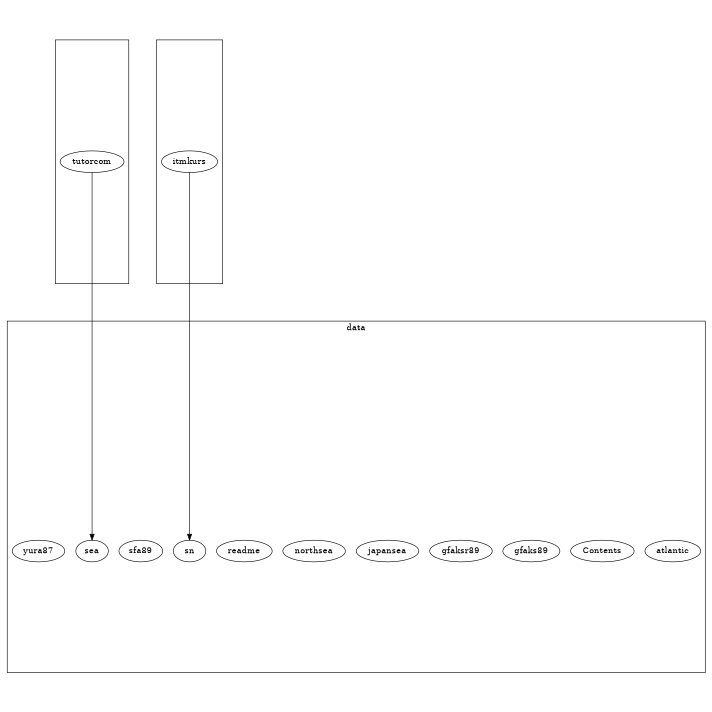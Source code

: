 /* Created by dotwrite for Matlab */
digraph dotwrite2 {
 size = "4.74517,4.74517";
 ratio = fill;
 concentrate = true;
 edge [constraint = true];
 subgraph cluster1 {
 URL = "../../wafo/papers/tutorcom/graph.html";
1;
}
 subgraph cluster2 {
 URL = "../../wafo/wdemos/itmkurs/graph.html";
2;
}
 subgraph cluster3 {
 label = "data";
 URL = "index.html";
3;
4;
5;
6;
7;
8;
9;
10;
11;
12;
13;
}
  1 -> 10;
  2 -> 12;

 1 [URL="../../wafo/papers/tutorcom/graph.html",label="tutorcom"];
 2 [URL="../../wafo/wdemos/itmkurs/graph.html",label="itmkurs"];
 3 [URL="atlantic.html",label="atlantic"];
 4 [URL="Contents.html",label="Contents"];
 5 [URL="gfaks89.html",label="gfaks89"];
 6 [URL="gfaksr89.html",label="gfaksr89"];
 7 [URL="japansea.html",label="japansea"];
 8 [URL="northsea.html",label="northsea"];
 9 [URL="readme.html",label="readme"];
 10 [URL="sea.html",label="sea"];
 11 [URL="sfa89.html",label="sfa89"];
 12 [URL="sn.html",label="sn"];
 13 [URL="yura87.html",label="yura87"];
}